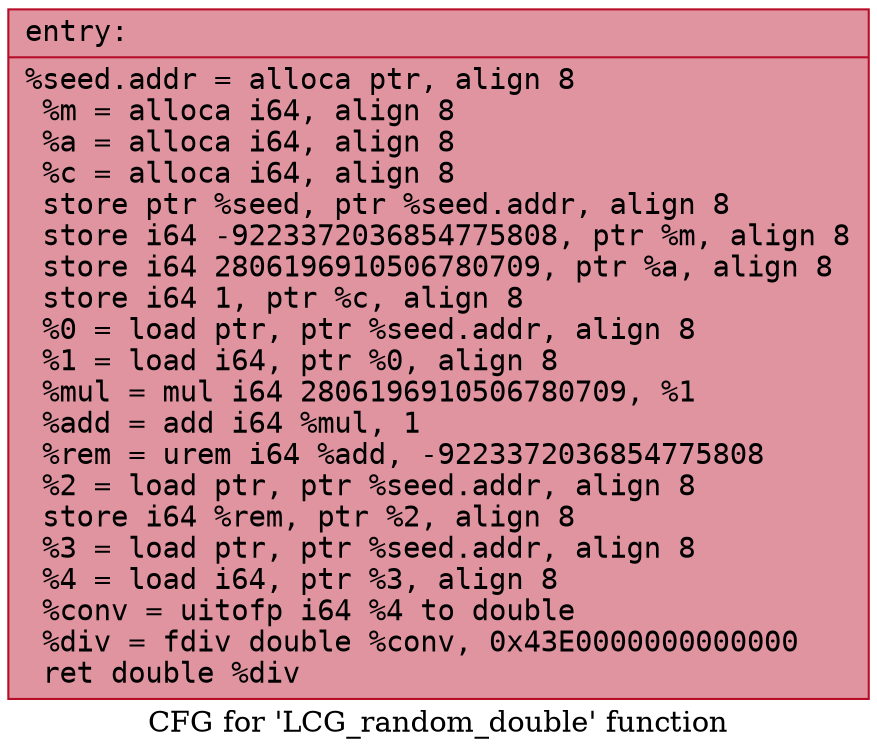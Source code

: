 digraph "CFG for 'LCG_random_double' function" {
	label="CFG for 'LCG_random_double' function";

	Node0x564d03bea840 [shape=record,color="#b70d28ff", style=filled, fillcolor="#b70d2870" fontname="Courier",label="{entry:\l|  %seed.addr = alloca ptr, align 8\l  %m = alloca i64, align 8\l  %a = alloca i64, align 8\l  %c = alloca i64, align 8\l  store ptr %seed, ptr %seed.addr, align 8\l  store i64 -9223372036854775808, ptr %m, align 8\l  store i64 2806196910506780709, ptr %a, align 8\l  store i64 1, ptr %c, align 8\l  %0 = load ptr, ptr %seed.addr, align 8\l  %1 = load i64, ptr %0, align 8\l  %mul = mul i64 2806196910506780709, %1\l  %add = add i64 %mul, 1\l  %rem = urem i64 %add, -9223372036854775808\l  %2 = load ptr, ptr %seed.addr, align 8\l  store i64 %rem, ptr %2, align 8\l  %3 = load ptr, ptr %seed.addr, align 8\l  %4 = load i64, ptr %3, align 8\l  %conv = uitofp i64 %4 to double\l  %div = fdiv double %conv, 0x43E0000000000000\l  ret double %div\l}"];
}
